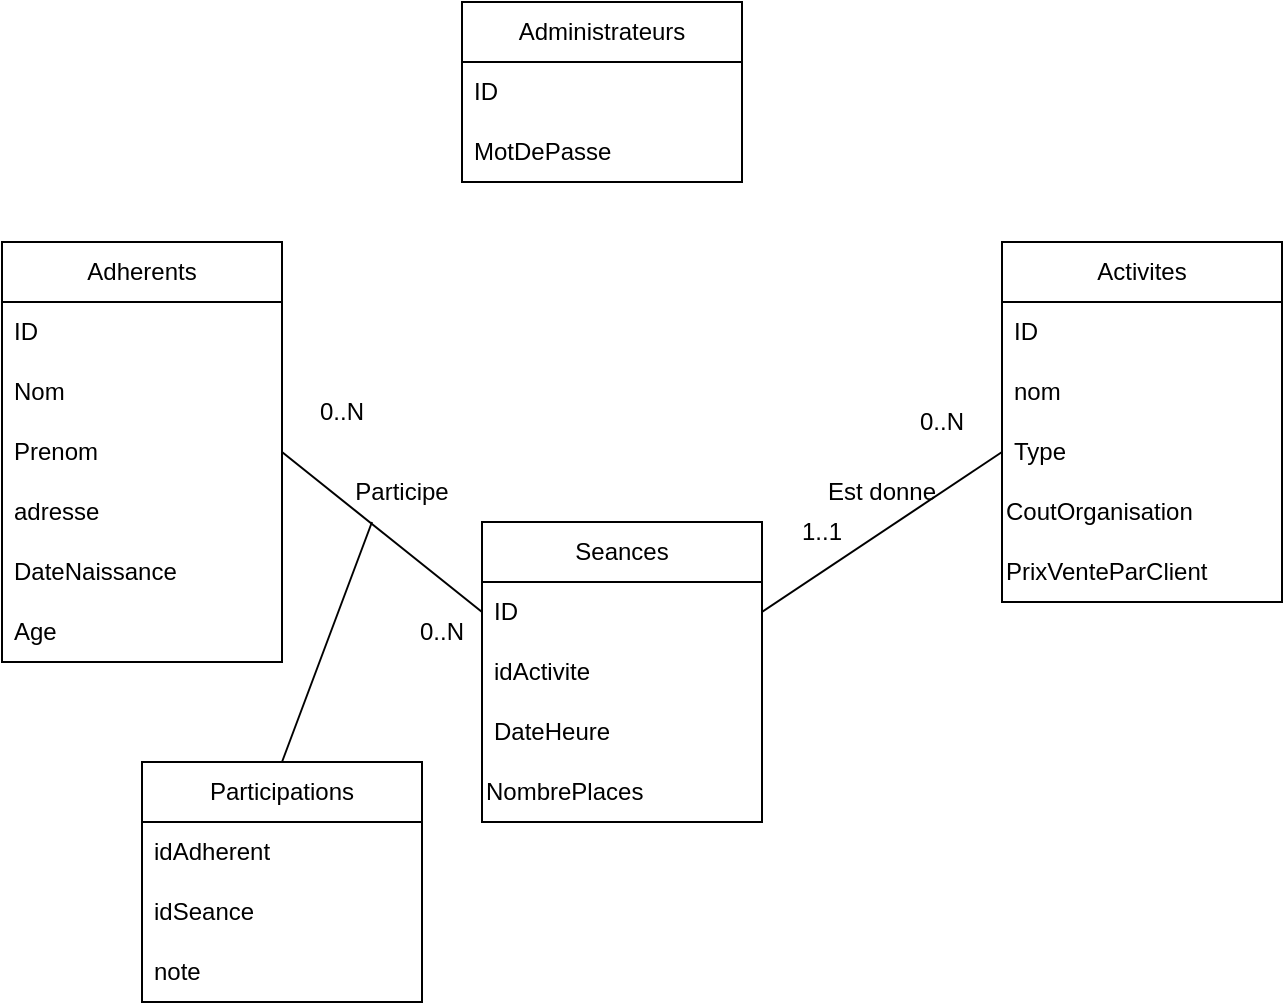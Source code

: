 <mxfile version="24.8.8">
  <diagram name="Page-1" id="-lYcFpyuw_wfKtYf7hQX">
    <mxGraphModel grid="1" page="1" gridSize="10" guides="1" tooltips="1" connect="1" arrows="1" fold="1" pageScale="1" pageWidth="827" pageHeight="1169" math="0" shadow="0">
      <root>
        <mxCell id="0" />
        <mxCell id="1" parent="0" />
        <mxCell id="PybrJkWb-NmHkAHmZulb-1" value="Adherents" style="swimlane;fontStyle=0;childLayout=stackLayout;horizontal=1;startSize=30;horizontalStack=0;resizeParent=1;resizeParentMax=0;resizeLast=0;collapsible=1;marginBottom=0;whiteSpace=wrap;html=1;" vertex="1" parent="1">
          <mxGeometry x="100" y="160" width="140" height="210" as="geometry" />
        </mxCell>
        <mxCell id="PybrJkWb-NmHkAHmZulb-2" value="ID" style="text;strokeColor=none;fillColor=none;align=left;verticalAlign=middle;spacingLeft=4;spacingRight=4;overflow=hidden;points=[[0,0.5],[1,0.5]];portConstraint=eastwest;rotatable=0;whiteSpace=wrap;html=1;" vertex="1" parent="PybrJkWb-NmHkAHmZulb-1">
          <mxGeometry y="30" width="140" height="30" as="geometry" />
        </mxCell>
        <mxCell id="PybrJkWb-NmHkAHmZulb-3" value="Nom" style="text;strokeColor=none;fillColor=none;align=left;verticalAlign=middle;spacingLeft=4;spacingRight=4;overflow=hidden;points=[[0,0.5],[1,0.5]];portConstraint=eastwest;rotatable=0;whiteSpace=wrap;html=1;" vertex="1" parent="PybrJkWb-NmHkAHmZulb-1">
          <mxGeometry y="60" width="140" height="30" as="geometry" />
        </mxCell>
        <mxCell id="PybrJkWb-NmHkAHmZulb-4" value="Prenom" style="text;strokeColor=none;fillColor=none;align=left;verticalAlign=middle;spacingLeft=4;spacingRight=4;overflow=hidden;points=[[0,0.5],[1,0.5]];portConstraint=eastwest;rotatable=0;whiteSpace=wrap;html=1;" vertex="1" parent="PybrJkWb-NmHkAHmZulb-1">
          <mxGeometry y="90" width="140" height="30" as="geometry" />
        </mxCell>
        <mxCell id="PybrJkWb-NmHkAHmZulb-21" value="adresse" style="text;strokeColor=none;fillColor=none;align=left;verticalAlign=middle;spacingLeft=4;spacingRight=4;overflow=hidden;points=[[0,0.5],[1,0.5]];portConstraint=eastwest;rotatable=0;whiteSpace=wrap;html=1;" vertex="1" parent="PybrJkWb-NmHkAHmZulb-1">
          <mxGeometry y="120" width="140" height="30" as="geometry" />
        </mxCell>
        <mxCell id="PybrJkWb-NmHkAHmZulb-22" value="DateNaissance" style="text;strokeColor=none;fillColor=none;align=left;verticalAlign=middle;spacingLeft=4;spacingRight=4;overflow=hidden;points=[[0,0.5],[1,0.5]];portConstraint=eastwest;rotatable=0;whiteSpace=wrap;html=1;" vertex="1" parent="PybrJkWb-NmHkAHmZulb-1">
          <mxGeometry y="150" width="140" height="30" as="geometry" />
        </mxCell>
        <mxCell id="PybrJkWb-NmHkAHmZulb-23" value="Age" style="text;strokeColor=none;fillColor=none;align=left;verticalAlign=middle;spacingLeft=4;spacingRight=4;overflow=hidden;points=[[0,0.5],[1,0.5]];portConstraint=eastwest;rotatable=0;whiteSpace=wrap;html=1;" vertex="1" parent="PybrJkWb-NmHkAHmZulb-1">
          <mxGeometry y="180" width="140" height="30" as="geometry" />
        </mxCell>
        <mxCell id="PybrJkWb-NmHkAHmZulb-5" value="Activites" style="swimlane;fontStyle=0;childLayout=stackLayout;horizontal=1;startSize=30;horizontalStack=0;resizeParent=1;resizeParentMax=0;resizeLast=0;collapsible=1;marginBottom=0;whiteSpace=wrap;html=1;" vertex="1" parent="1">
          <mxGeometry x="600" y="160" width="140" height="180" as="geometry" />
        </mxCell>
        <mxCell id="PybrJkWb-NmHkAHmZulb-6" value="ID" style="text;strokeColor=none;fillColor=none;align=left;verticalAlign=middle;spacingLeft=4;spacingRight=4;overflow=hidden;points=[[0,0.5],[1,0.5]];portConstraint=eastwest;rotatable=0;whiteSpace=wrap;html=1;" vertex="1" parent="PybrJkWb-NmHkAHmZulb-5">
          <mxGeometry y="30" width="140" height="30" as="geometry" />
        </mxCell>
        <mxCell id="PybrJkWb-NmHkAHmZulb-7" value="nom" style="text;strokeColor=none;fillColor=none;align=left;verticalAlign=middle;spacingLeft=4;spacingRight=4;overflow=hidden;points=[[0,0.5],[1,0.5]];portConstraint=eastwest;rotatable=0;whiteSpace=wrap;html=1;" vertex="1" parent="PybrJkWb-NmHkAHmZulb-5">
          <mxGeometry y="60" width="140" height="30" as="geometry" />
        </mxCell>
        <mxCell id="PybrJkWb-NmHkAHmZulb-8" value="Type" style="text;strokeColor=none;fillColor=none;align=left;verticalAlign=middle;spacingLeft=4;spacingRight=4;overflow=hidden;points=[[0,0.5],[1,0.5]];portConstraint=eastwest;rotatable=0;whiteSpace=wrap;html=1;" vertex="1" parent="PybrJkWb-NmHkAHmZulb-5">
          <mxGeometry y="90" width="140" height="30" as="geometry" />
        </mxCell>
        <mxCell id="PybrJkWb-NmHkAHmZulb-26" value="CoutOrganisation" style="text;html=1;align=left;verticalAlign=middle;whiteSpace=wrap;rounded=0;" vertex="1" parent="PybrJkWb-NmHkAHmZulb-5">
          <mxGeometry y="120" width="140" height="30" as="geometry" />
        </mxCell>
        <mxCell id="PybrJkWb-NmHkAHmZulb-27" value="PrixVenteParClient" style="text;html=1;align=left;verticalAlign=middle;whiteSpace=wrap;rounded=0;" vertex="1" parent="PybrJkWb-NmHkAHmZulb-5">
          <mxGeometry y="150" width="140" height="30" as="geometry" />
        </mxCell>
        <mxCell id="PybrJkWb-NmHkAHmZulb-9" value="Seances" style="swimlane;fontStyle=0;childLayout=stackLayout;horizontal=1;startSize=30;horizontalStack=0;resizeParent=1;resizeParentMax=0;resizeLast=0;collapsible=1;marginBottom=0;whiteSpace=wrap;html=1;" vertex="1" parent="1">
          <mxGeometry x="340" y="300" width="140" height="150" as="geometry" />
        </mxCell>
        <mxCell id="PybrJkWb-NmHkAHmZulb-10" value="ID" style="text;strokeColor=none;fillColor=none;align=left;verticalAlign=middle;spacingLeft=4;spacingRight=4;overflow=hidden;points=[[0,0.5],[1,0.5]];portConstraint=eastwest;rotatable=0;whiteSpace=wrap;html=1;" vertex="1" parent="PybrJkWb-NmHkAHmZulb-9">
          <mxGeometry y="30" width="140" height="30" as="geometry" />
        </mxCell>
        <mxCell id="PybrJkWb-NmHkAHmZulb-11" value="idActivite" style="text;strokeColor=none;fillColor=none;align=left;verticalAlign=middle;spacingLeft=4;spacingRight=4;overflow=hidden;points=[[0,0.5],[1,0.5]];portConstraint=eastwest;rotatable=0;whiteSpace=wrap;html=1;" vertex="1" parent="PybrJkWb-NmHkAHmZulb-9">
          <mxGeometry y="60" width="140" height="30" as="geometry" />
        </mxCell>
        <mxCell id="PybrJkWb-NmHkAHmZulb-12" value="DateHeure" style="text;strokeColor=none;fillColor=none;align=left;verticalAlign=middle;spacingLeft=4;spacingRight=4;overflow=hidden;points=[[0,0.5],[1,0.5]];portConstraint=eastwest;rotatable=0;whiteSpace=wrap;html=1;" vertex="1" parent="PybrJkWb-NmHkAHmZulb-9">
          <mxGeometry y="90" width="140" height="30" as="geometry" />
        </mxCell>
        <mxCell id="PybrJkWb-NmHkAHmZulb-25" value="NombrePlaces" style="text;html=1;align=left;verticalAlign=middle;whiteSpace=wrap;rounded=0;" vertex="1" parent="PybrJkWb-NmHkAHmZulb-9">
          <mxGeometry y="120" width="140" height="30" as="geometry" />
        </mxCell>
        <mxCell id="PybrJkWb-NmHkAHmZulb-13" value="Participations" style="swimlane;fontStyle=0;childLayout=stackLayout;horizontal=1;startSize=30;horizontalStack=0;resizeParent=1;resizeParentMax=0;resizeLast=0;collapsible=1;marginBottom=0;whiteSpace=wrap;html=1;" vertex="1" parent="1">
          <mxGeometry x="170" y="420" width="140" height="120" as="geometry" />
        </mxCell>
        <mxCell id="PybrJkWb-NmHkAHmZulb-14" value="idAdherent" style="text;strokeColor=none;fillColor=none;align=left;verticalAlign=middle;spacingLeft=4;spacingRight=4;overflow=hidden;points=[[0,0.5],[1,0.5]];portConstraint=eastwest;rotatable=0;whiteSpace=wrap;html=1;" vertex="1" parent="PybrJkWb-NmHkAHmZulb-13">
          <mxGeometry y="30" width="140" height="30" as="geometry" />
        </mxCell>
        <mxCell id="PybrJkWb-NmHkAHmZulb-15" value="idSeance" style="text;strokeColor=none;fillColor=none;align=left;verticalAlign=middle;spacingLeft=4;spacingRight=4;overflow=hidden;points=[[0,0.5],[1,0.5]];portConstraint=eastwest;rotatable=0;whiteSpace=wrap;html=1;" vertex="1" parent="PybrJkWb-NmHkAHmZulb-13">
          <mxGeometry y="60" width="140" height="30" as="geometry" />
        </mxCell>
        <mxCell id="PybrJkWb-NmHkAHmZulb-16" value="note" style="text;strokeColor=none;fillColor=none;align=left;verticalAlign=middle;spacingLeft=4;spacingRight=4;overflow=hidden;points=[[0,0.5],[1,0.5]];portConstraint=eastwest;rotatable=0;whiteSpace=wrap;html=1;" vertex="1" parent="PybrJkWb-NmHkAHmZulb-13">
          <mxGeometry y="90" width="140" height="30" as="geometry" />
        </mxCell>
        <mxCell id="PybrJkWb-NmHkAHmZulb-17" value="Administrateurs" style="swimlane;fontStyle=0;childLayout=stackLayout;horizontal=1;startSize=30;horizontalStack=0;resizeParent=1;resizeParentMax=0;resizeLast=0;collapsible=1;marginBottom=0;whiteSpace=wrap;html=1;" vertex="1" parent="1">
          <mxGeometry x="330" y="40" width="140" height="90" as="geometry" />
        </mxCell>
        <mxCell id="PybrJkWb-NmHkAHmZulb-18" value="ID" style="text;strokeColor=none;fillColor=none;align=left;verticalAlign=middle;spacingLeft=4;spacingRight=4;overflow=hidden;points=[[0,0.5],[1,0.5]];portConstraint=eastwest;rotatable=0;whiteSpace=wrap;html=1;" vertex="1" parent="PybrJkWb-NmHkAHmZulb-17">
          <mxGeometry y="30" width="140" height="30" as="geometry" />
        </mxCell>
        <mxCell id="PybrJkWb-NmHkAHmZulb-19" value="MotDePasse" style="text;strokeColor=none;fillColor=none;align=left;verticalAlign=middle;spacingLeft=4;spacingRight=4;overflow=hidden;points=[[0,0.5],[1,0.5]];portConstraint=eastwest;rotatable=0;whiteSpace=wrap;html=1;" vertex="1" parent="PybrJkWb-NmHkAHmZulb-17">
          <mxGeometry y="60" width="140" height="30" as="geometry" />
        </mxCell>
        <mxCell id="PybrJkWb-NmHkAHmZulb-30" value="" style="endArrow=none;html=1;rounded=0;entryX=1;entryY=0.5;entryDx=0;entryDy=0;exitX=0;exitY=0.5;exitDx=0;exitDy=0;" edge="1" parent="1" source="PybrJkWb-NmHkAHmZulb-10" target="PybrJkWb-NmHkAHmZulb-4">
          <mxGeometry width="50" height="50" relative="1" as="geometry">
            <mxPoint x="390" y="330" as="sourcePoint" />
            <mxPoint x="440" y="280" as="targetPoint" />
          </mxGeometry>
        </mxCell>
        <mxCell id="PybrJkWb-NmHkAHmZulb-31" value="Participe" style="text;html=1;align=center;verticalAlign=middle;whiteSpace=wrap;rounded=0;" vertex="1" parent="1">
          <mxGeometry x="270" y="270" width="60" height="30" as="geometry" />
        </mxCell>
        <mxCell id="PybrJkWb-NmHkAHmZulb-35" value="0..N" style="text;html=1;align=center;verticalAlign=middle;whiteSpace=wrap;rounded=0;" vertex="1" parent="1">
          <mxGeometry x="240" y="230" width="60" height="30" as="geometry" />
        </mxCell>
        <mxCell id="PybrJkWb-NmHkAHmZulb-36" value="0..N" style="text;html=1;align=center;verticalAlign=middle;whiteSpace=wrap;rounded=0;" vertex="1" parent="1">
          <mxGeometry x="290" y="340" width="60" height="30" as="geometry" />
        </mxCell>
        <mxCell id="PybrJkWb-NmHkAHmZulb-37" value="" style="endArrow=none;html=1;rounded=0;exitX=1;exitY=0.5;exitDx=0;exitDy=0;entryX=0;entryY=0.5;entryDx=0;entryDy=0;" edge="1" parent="1" source="PybrJkWb-NmHkAHmZulb-10" target="PybrJkWb-NmHkAHmZulb-8">
          <mxGeometry width="50" height="50" relative="1" as="geometry">
            <mxPoint x="500" y="320" as="sourcePoint" />
            <mxPoint x="550" y="270" as="targetPoint" />
          </mxGeometry>
        </mxCell>
        <mxCell id="PybrJkWb-NmHkAHmZulb-38" value="Est donne" style="text;html=1;align=center;verticalAlign=middle;whiteSpace=wrap;rounded=0;" vertex="1" parent="1">
          <mxGeometry x="510" y="270" width="60" height="30" as="geometry" />
        </mxCell>
        <mxCell id="PybrJkWb-NmHkAHmZulb-39" value="1..1" style="text;html=1;align=center;verticalAlign=middle;whiteSpace=wrap;rounded=0;" vertex="1" parent="1">
          <mxGeometry x="480" y="290" width="60" height="30" as="geometry" />
        </mxCell>
        <mxCell id="PybrJkWb-NmHkAHmZulb-41" value="0..N" style="text;html=1;align=center;verticalAlign=middle;whiteSpace=wrap;rounded=0;" vertex="1" parent="1">
          <mxGeometry x="540" y="235" width="60" height="30" as="geometry" />
        </mxCell>
        <mxCell id="PybrJkWb-NmHkAHmZulb-42" value="" style="endArrow=none;html=1;rounded=0;entryX=0.25;entryY=1;entryDx=0;entryDy=0;exitX=0.5;exitY=0;exitDx=0;exitDy=0;" edge="1" parent="1" source="PybrJkWb-NmHkAHmZulb-13" target="PybrJkWb-NmHkAHmZulb-31">
          <mxGeometry width="50" height="50" relative="1" as="geometry">
            <mxPoint x="240" y="400" as="sourcePoint" />
            <mxPoint x="290" y="350" as="targetPoint" />
          </mxGeometry>
        </mxCell>
      </root>
    </mxGraphModel>
  </diagram>
</mxfile>
